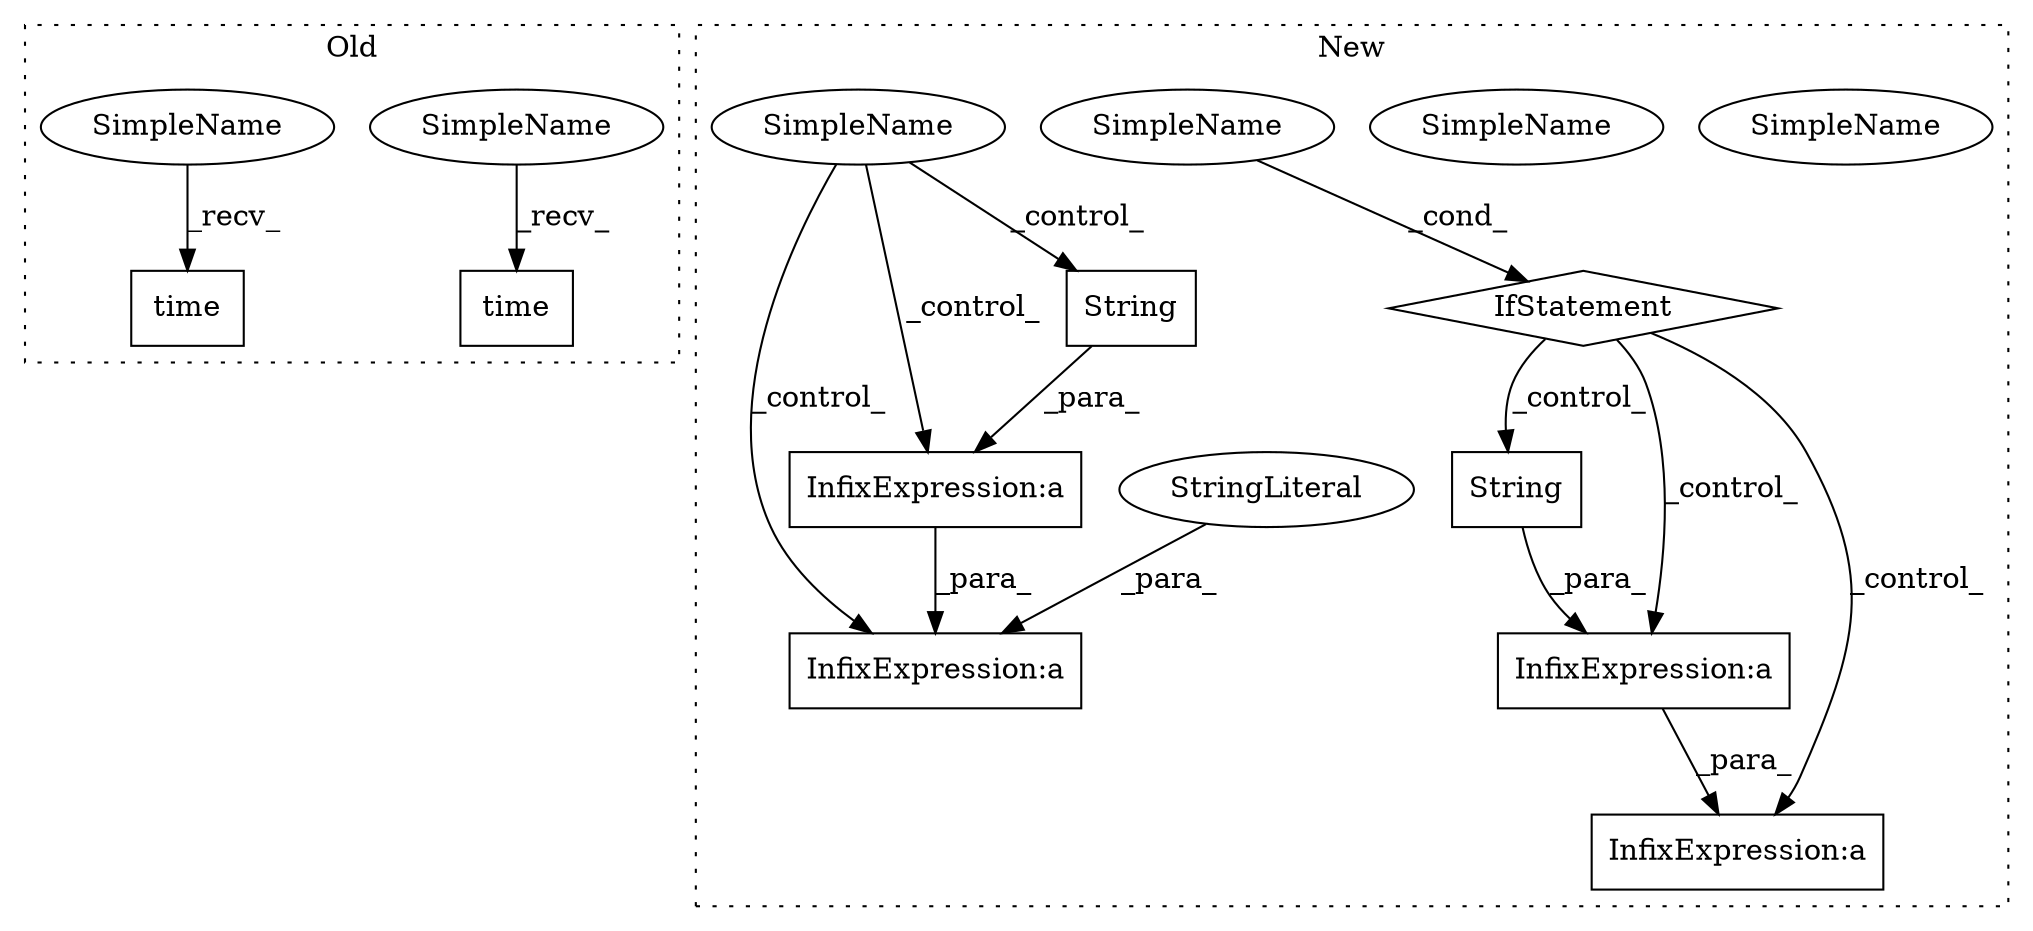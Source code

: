 digraph G {
subgraph cluster0 {
1 [label="time" a="32" s="4137" l="6" shape="box"];
3 [label="time" a="32" s="6697" l="6" shape="box"];
13 [label="SimpleName" a="42" s="6692" l="4" shape="ellipse"];
14 [label="SimpleName" a="42" s="4132" l="4" shape="ellipse"];
label = "Old";
style="dotted";
}
subgraph cluster1 {
2 [label="String" a="32" s="5987,6001" l="7,1" shape="box"];
4 [label="String" a="32" s="5746,5760" l="7,1" shape="box"];
5 [label="InfixExpression:a" a="27" s="5743" l="3" shape="box"];
6 [label="InfixExpression:a" a="27" s="5984" l="3" shape="box"];
7 [label="InfixExpression:a" a="27" s="6003" l="3" shape="box"];
8 [label="InfixExpression:a" a="27" s="5762" l="3" shape="box"];
9 [label="SimpleName" a="42" s="5680" l="7" shape="ellipse"];
10 [label="SimpleName" a="42" s="5919" l="7" shape="ellipse"];
11 [label="StringLiteral" a="45" s="5765" l="8" shape="ellipse"];
12 [label="IfStatement" a="25" s="5915,5926" l="4,2" shape="diamond"];
15 [label="SimpleName" a="42" s="5919" l="7" shape="ellipse"];
16 [label="SimpleName" a="42" s="5680" l="7" shape="ellipse"];
label = "New";
style="dotted";
}
2 -> 6 [label="_para_"];
4 -> 5 [label="_para_"];
5 -> 8 [label="_para_"];
6 -> 7 [label="_para_"];
11 -> 8 [label="_para_"];
12 -> 7 [label="_control_"];
12 -> 6 [label="_control_"];
12 -> 2 [label="_control_"];
13 -> 3 [label="_recv_"];
14 -> 1 [label="_recv_"];
15 -> 12 [label="_cond_"];
16 -> 4 [label="_control_"];
16 -> 5 [label="_control_"];
16 -> 8 [label="_control_"];
}